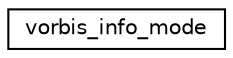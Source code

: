 digraph "Graphical Class Hierarchy"
{
  edge [fontname="Helvetica",fontsize="10",labelfontname="Helvetica",labelfontsize="10"];
  node [fontname="Helvetica",fontsize="10",shape=record];
  rankdir="LR";
  Node1 [label="vorbis_info_mode",height=0.2,width=0.4,color="black", fillcolor="white", style="filled",URL="$structvorbis__info__mode.html"];
}

